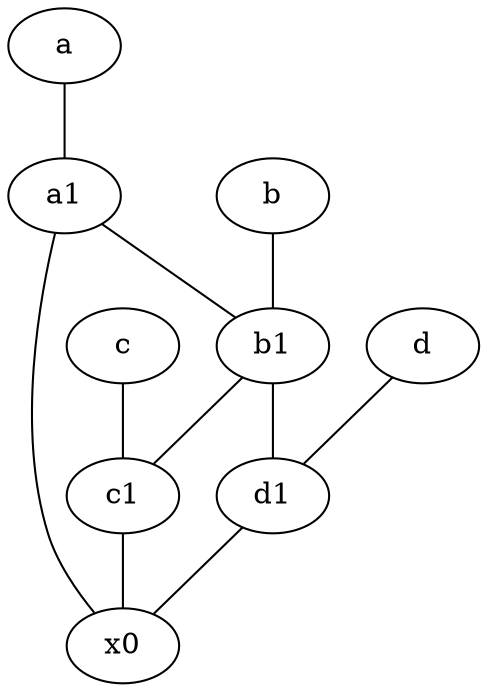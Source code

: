 graph {
	a [pos="8,2!"]
	d [pos="2,5!"]
	b [pos="10,4!"]
	c1 [pos="4.5,3!"]
	c [pos="4.5,2!"]
	x0
	a1 [pos="8,3!"]
	d1 [pos="3,5!"]
	b1 [pos="9,4!"]
	a -- a1
	a1 -- b1
	d1 -- x0
	b -- b1
	d -- d1
	b1 -- c1
	c -- c1
	b1 -- d1
	c1 -- x0
	a1 -- x0
}
